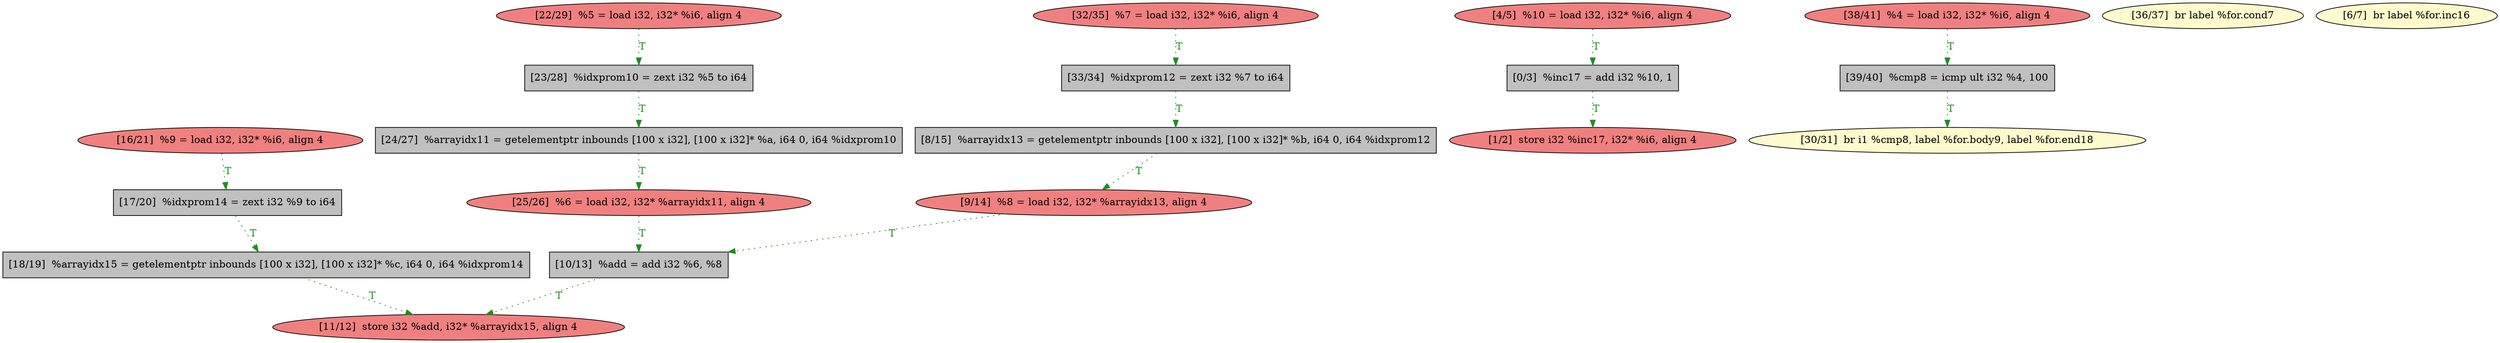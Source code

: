 
digraph G {


node420 [fillcolor=grey,label="[10/13]  %add = add i32 %6, %8",shape=rectangle,style=filled ]
node417 [fillcolor=lightcoral,label="[1/2]  store i32 %inc17, i32* %i6, align 4",shape=ellipse,style=filled ]
node418 [fillcolor=grey,label="[24/27]  %arrayidx11 = getelementptr inbounds [100 x i32], [100 x i32]* %a, i64 0, i64 %idxprom10",shape=rectangle,style=filled ]
node406 [fillcolor=lightcoral,label="[22/29]  %5 = load i32, i32* %i6, align 4",shape=ellipse,style=filled ]
node408 [fillcolor=lightcoral,label="[32/35]  %7 = load i32, i32* %i6, align 4",shape=ellipse,style=filled ]
node405 [fillcolor=lightcoral,label="[16/21]  %9 = load i32, i32* %i6, align 4",shape=ellipse,style=filled ]
node410 [fillcolor=grey,label="[23/28]  %idxprom10 = zext i32 %5 to i64",shape=rectangle,style=filled ]
node421 [fillcolor=lightcoral,label="[11/12]  store i32 %add, i32* %arrayidx15, align 4",shape=ellipse,style=filled ]
node404 [fillcolor=grey,label="[8/15]  %arrayidx13 = getelementptr inbounds [100 x i32], [100 x i32]* %b, i64 0, i64 %idxprom12",shape=rectangle,style=filled ]
node416 [fillcolor=grey,label="[18/19]  %arrayidx15 = getelementptr inbounds [100 x i32], [100 x i32]* %c, i64 0, i64 %idxprom14",shape=rectangle,style=filled ]
node401 [fillcolor=grey,label="[0/3]  %inc17 = add i32 %10, 1",shape=rectangle,style=filled ]
node419 [fillcolor=grey,label="[17/20]  %idxprom14 = zext i32 %9 to i64",shape=rectangle,style=filled ]
node412 [fillcolor=lightcoral,label="[38/41]  %4 = load i32, i32* %i6, align 4",shape=ellipse,style=filled ]
node402 [fillcolor=lightcoral,label="[4/5]  %10 = load i32, i32* %i6, align 4",shape=ellipse,style=filled ]
node411 [fillcolor=grey,label="[33/34]  %idxprom12 = zext i32 %7 to i64",shape=rectangle,style=filled ]
node407 [fillcolor=lemonchiffon,label="[30/31]  br i1 %cmp8, label %for.body9, label %for.end18",shape=ellipse,style=filled ]
node409 [fillcolor=lemonchiffon,label="[36/37]  br label %for.cond7",shape=ellipse,style=filled ]
node403 [fillcolor=lemonchiffon,label="[6/7]  br label %for.inc16",shape=ellipse,style=filled ]
node413 [fillcolor=grey,label="[39/40]  %cmp8 = icmp ult i32 %4, 100",shape=rectangle,style=filled ]
node414 [fillcolor=lightcoral,label="[25/26]  %6 = load i32, i32* %arrayidx11, align 4",shape=ellipse,style=filled ]
node415 [fillcolor=lightcoral,label="[9/14]  %8 = load i32, i32* %arrayidx13, align 4",shape=ellipse,style=filled ]

node406->node410 [style=dotted,color=forestgreen,label="T",fontcolor=forestgreen ]
node408->node411 [style=dotted,color=forestgreen,label="T",fontcolor=forestgreen ]
node401->node417 [style=dotted,color=forestgreen,label="T",fontcolor=forestgreen ]
node404->node415 [style=dotted,color=forestgreen,label="T",fontcolor=forestgreen ]
node413->node407 [style=dotted,color=forestgreen,label="T",fontcolor=forestgreen ]
node420->node421 [style=dotted,color=forestgreen,label="T",fontcolor=forestgreen ]
node418->node414 [style=dotted,color=forestgreen,label="T",fontcolor=forestgreen ]
node419->node416 [style=dotted,color=forestgreen,label="T",fontcolor=forestgreen ]
node410->node418 [style=dotted,color=forestgreen,label="T",fontcolor=forestgreen ]
node416->node421 [style=dotted,color=forestgreen,label="T",fontcolor=forestgreen ]
node405->node419 [style=dotted,color=forestgreen,label="T",fontcolor=forestgreen ]
node415->node420 [style=dotted,color=forestgreen,label="T",fontcolor=forestgreen ]
node414->node420 [style=dotted,color=forestgreen,label="T",fontcolor=forestgreen ]
node402->node401 [style=dotted,color=forestgreen,label="T",fontcolor=forestgreen ]
node412->node413 [style=dotted,color=forestgreen,label="T",fontcolor=forestgreen ]
node411->node404 [style=dotted,color=forestgreen,label="T",fontcolor=forestgreen ]


}
